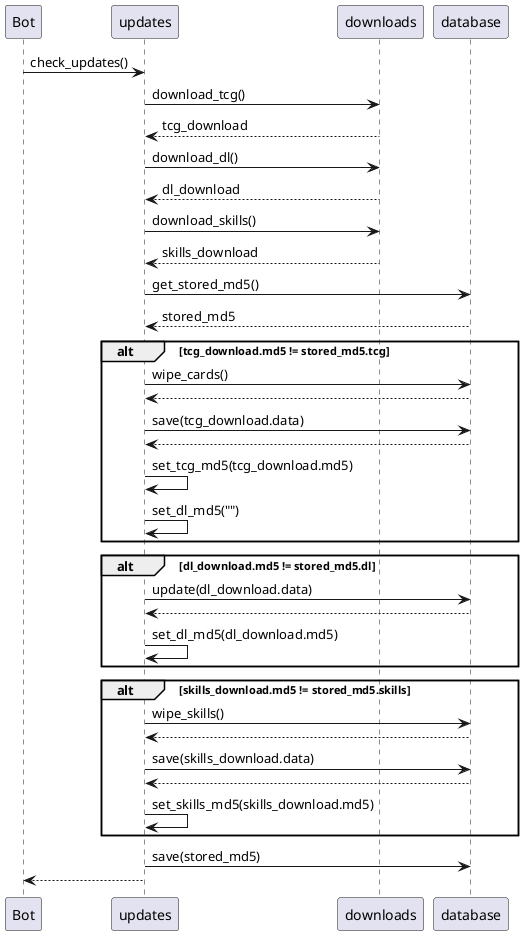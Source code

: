 @startuml

Bot -> updates: check_updates()
    updates -> downloads: download_tcg()
    downloads --> updates: tcg_download

    updates -> downloads: download_dl()
    downloads --> updates: dl_download

    updates -> downloads: download_skills()
    downloads --> updates: skills_download

    updates -> database: get_stored_md5()
    database --> updates: stored_md5

    alt tcg_download.md5 != stored_md5.tcg
        updates -> database: wipe_cards()
        database --> updates
        updates -> database: save(tcg_download.data)
        database --> updates
        updates -> updates: set_tcg_md5(tcg_download.md5)
        updates -> updates: set_dl_md5("")
    end

    alt dl_download.md5 != stored_md5.dl
        updates -> database: update(dl_download.data)
        database --> updates
        updates -> updates: set_dl_md5(dl_download.md5)
    end

    alt skills_download.md5 != stored_md5.skills
        updates -> database: wipe_skills()
        database --> updates
        updates -> database: save(skills_download.data)
        database --> updates
        updates -> updates: set_skills_md5(skills_download.md5)
    end

    updates -> database: save(stored_md5)

updates --> Bot

@enduml
